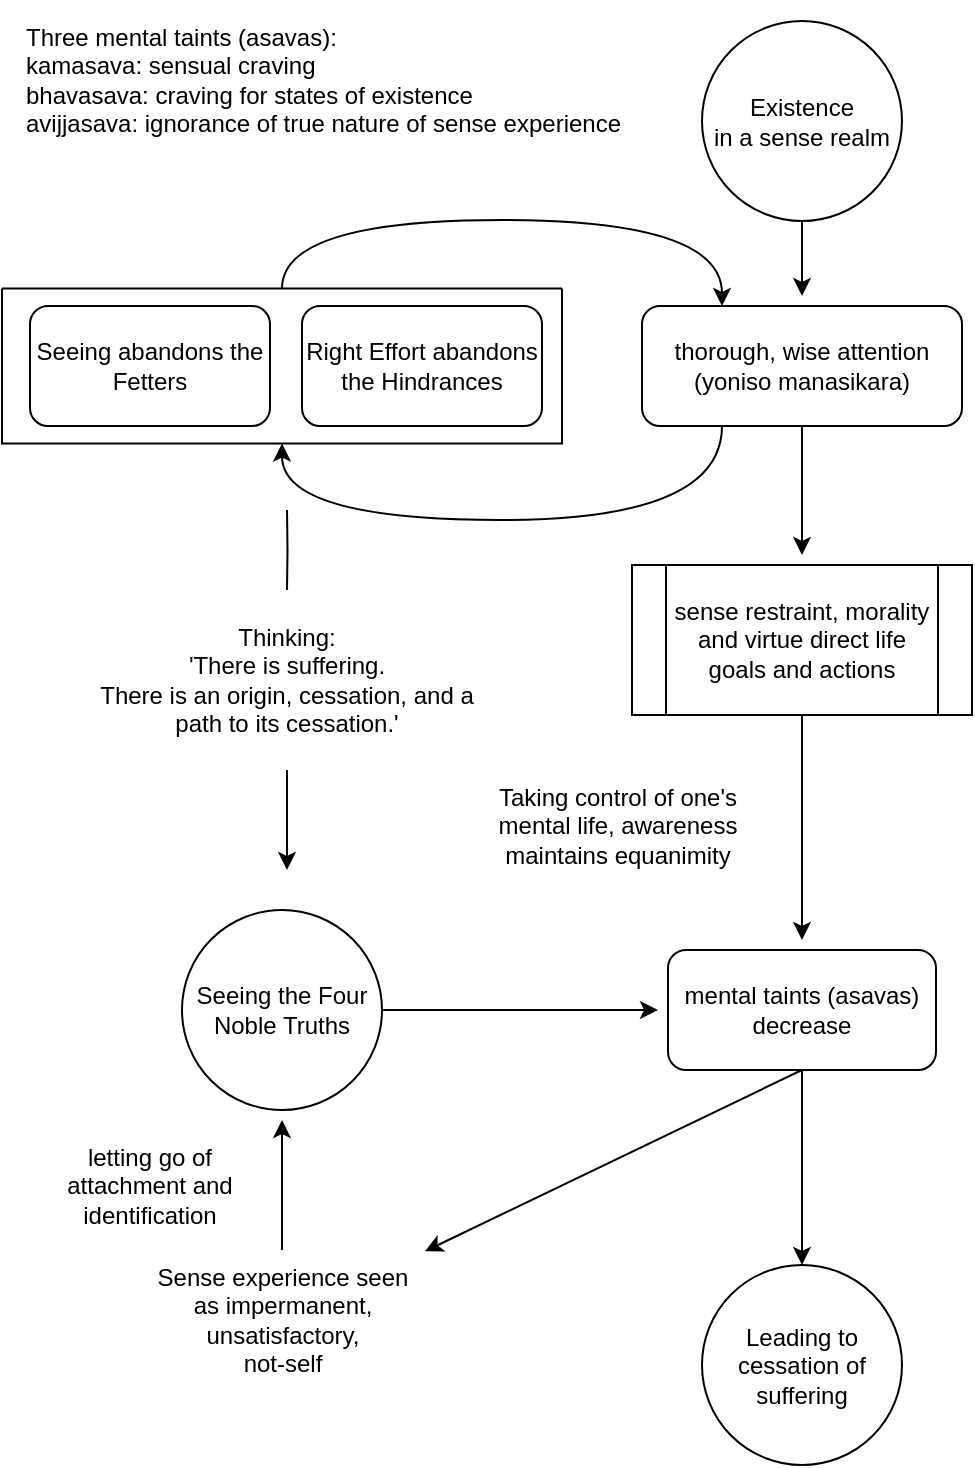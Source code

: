 <mxfile version="15.4.0" type="device"><diagram id="v9Vrka3nTFy4cIafBpXr" name="Page-1"><mxGraphModel dx="422" dy="843" grid="1" gridSize="10" guides="1" tooltips="1" connect="1" arrows="1" fold="1" page="1" pageScale="1" pageWidth="500" pageHeight="800" math="0" shadow="0"><root><mxCell id="0"/><mxCell id="1" parent="0"/><mxCell id="cCLERFbothuwqQjrgSRI-4" value="&lt;div&gt;Three mental taints (asavas):&lt;/div&gt;&lt;div&gt;kamasava: sensual craving&lt;/div&gt;&lt;div&gt;bhavasava: craving for states of existence&lt;br&gt;&lt;/div&gt;&lt;div&gt;avijjasava: ignorance of true nature of sense experience&lt;br&gt;&lt;/div&gt;" style="text;html=1;strokeColor=none;fillColor=none;align=left;verticalAlign=middle;whiteSpace=wrap;rounded=0;" parent="1" vertex="1"><mxGeometry x="1020" y="10" width="305" height="80" as="geometry"/></mxCell><mxCell id="cCLERFbothuwqQjrgSRI-48" style="edgeStyle=orthogonalEdgeStyle;curved=1;sketch=0;jumpStyle=gap;orthogonalLoop=1;jettySize=auto;html=1;exitX=0.5;exitY=1;exitDx=0;exitDy=0;startSize=6;endSize=6;sourcePerimeterSpacing=5;targetPerimeterSpacing=5;" parent="1" source="cCLERFbothuwqQjrgSRI-6" target="cCLERFbothuwqQjrgSRI-13" edge="1"><mxGeometry relative="1" as="geometry"/></mxCell><mxCell id="cCLERFbothuwqQjrgSRI-6" value="&lt;div&gt;Existence&lt;/div&gt;&lt;div&gt;in a sense realm&lt;br&gt;&lt;/div&gt;" style="ellipse;whiteSpace=wrap;html=1;aspect=fixed;" parent="1" vertex="1"><mxGeometry x="1360" y="20.5" width="100" height="100" as="geometry"/></mxCell><mxCell id="cCLERFbothuwqQjrgSRI-55" style="edgeStyle=orthogonalEdgeStyle;curved=1;sketch=0;jumpStyle=gap;orthogonalLoop=1;jettySize=auto;html=1;exitX=0.5;exitY=1;exitDx=0;exitDy=0;startSize=6;endSize=6;sourcePerimeterSpacing=5;targetPerimeterSpacing=5;" parent="1" source="cCLERFbothuwqQjrgSRI-9" target="cCLERFbothuwqQjrgSRI-15" edge="1"><mxGeometry relative="1" as="geometry"/></mxCell><mxCell id="cCLERFbothuwqQjrgSRI-9" value="sense restraint, morality and virtue direct life goals and actions&lt;div&gt;&lt;/div&gt;" style="shape=process;whiteSpace=wrap;html=1;backgroundOutline=1;" parent="1" vertex="1"><mxGeometry x="1325" y="292.5" width="170" height="75" as="geometry"/></mxCell><mxCell id="cCLERFbothuwqQjrgSRI-11" value="Leading to cessation of suffering" style="ellipse;whiteSpace=wrap;html=1;aspect=fixed;" parent="1" vertex="1"><mxGeometry x="1360" y="642.5" width="100" height="100" as="geometry"/></mxCell><mxCell id="cCLERFbothuwqQjrgSRI-54" style="edgeStyle=orthogonalEdgeStyle;curved=1;sketch=0;jumpStyle=gap;orthogonalLoop=1;jettySize=auto;html=1;exitX=0.5;exitY=1;exitDx=0;exitDy=0;startSize=6;endSize=6;sourcePerimeterSpacing=5;targetPerimeterSpacing=5;" parent="1" source="cCLERFbothuwqQjrgSRI-13" target="cCLERFbothuwqQjrgSRI-9" edge="1"><mxGeometry relative="1" as="geometry"/></mxCell><mxCell id="EtsmABxlAciAcl4j-HU7-1" style="edgeStyle=orthogonalEdgeStyle;orthogonalLoop=1;jettySize=auto;html=1;exitX=0.25;exitY=1;exitDx=0;exitDy=0;entryX=0.5;entryY=1;entryDx=0;entryDy=0;curved=1;" edge="1" parent="1" source="cCLERFbothuwqQjrgSRI-13" target="cCLERFbothuwqQjrgSRI-47"><mxGeometry relative="1" as="geometry"><Array as="points"><mxPoint x="1370" y="270"/><mxPoint x="1150" y="270"/></Array></mxGeometry></mxCell><mxCell id="cCLERFbothuwqQjrgSRI-13" value="thorough, wise attention&lt;br&gt;(yoniso manasikara)" style="rounded=1;whiteSpace=wrap;html=1;" parent="1" vertex="1"><mxGeometry x="1330" y="163" width="160" height="60" as="geometry"/></mxCell><mxCell id="cCLERFbothuwqQjrgSRI-56" style="edgeStyle=orthogonalEdgeStyle;curved=1;sketch=0;jumpStyle=gap;orthogonalLoop=1;jettySize=auto;html=1;exitX=0.5;exitY=1;exitDx=0;exitDy=0;entryX=0.5;entryY=0;entryDx=0;entryDy=0;startSize=6;endSize=6;sourcePerimeterSpacing=5;targetPerimeterSpacing=5;" parent="1" source="cCLERFbothuwqQjrgSRI-15" target="cCLERFbothuwqQjrgSRI-11" edge="1"><mxGeometry relative="1" as="geometry"/></mxCell><mxCell id="cCLERFbothuwqQjrgSRI-59" style="sketch=0;jumpStyle=gap;orthogonalLoop=1;jettySize=auto;html=1;exitX=0.5;exitY=1;exitDx=0;exitDy=0;startSize=6;endSize=6;sourcePerimeterSpacing=5;targetPerimeterSpacing=5;" parent="1" source="cCLERFbothuwqQjrgSRI-15" target="cCLERFbothuwqQjrgSRI-43" edge="1"><mxGeometry relative="1" as="geometry"/></mxCell><mxCell id="cCLERFbothuwqQjrgSRI-15" value="mental taints (asavas)&lt;br&gt;decrease" style="rounded=1;whiteSpace=wrap;html=1;" parent="1" vertex="1"><mxGeometry x="1343" y="485" width="134" height="60" as="geometry"/></mxCell><mxCell id="cCLERFbothuwqQjrgSRI-57" style="edgeStyle=orthogonalEdgeStyle;curved=1;sketch=0;jumpStyle=gap;orthogonalLoop=1;jettySize=auto;html=1;exitX=1;exitY=0.5;exitDx=0;exitDy=0;startSize=6;endSize=6;sourcePerimeterSpacing=5;targetPerimeterSpacing=5;" parent="1" source="cCLERFbothuwqQjrgSRI-35" target="cCLERFbothuwqQjrgSRI-15" edge="1"><mxGeometry relative="1" as="geometry"/></mxCell><mxCell id="cCLERFbothuwqQjrgSRI-35" value="Seeing the Four Noble Truths" style="ellipse;whiteSpace=wrap;html=1;aspect=fixed;" parent="1" vertex="1"><mxGeometry x="1100" y="465" width="100" height="100" as="geometry"/></mxCell><mxCell id="cCLERFbothuwqQjrgSRI-58" style="edgeStyle=orthogonalEdgeStyle;curved=1;sketch=0;jumpStyle=gap;orthogonalLoop=1;jettySize=auto;html=1;exitX=0.5;exitY=0;exitDx=0;exitDy=0;startSize=6;endSize=6;sourcePerimeterSpacing=5;targetPerimeterSpacing=5;" parent="1" source="cCLERFbothuwqQjrgSRI-43" target="cCLERFbothuwqQjrgSRI-35" edge="1"><mxGeometry relative="1" as="geometry"/></mxCell><mxCell id="cCLERFbothuwqQjrgSRI-43" value="Sense experience seen as impermanent,&lt;br&gt;unsatisfactory,&lt;br&gt;not-self" style="text;html=1;strokeColor=none;fillColor=none;align=center;verticalAlign=middle;whiteSpace=wrap;rounded=0;" parent="1" vertex="1"><mxGeometry x="1083.5" y="635" width="133" height="70" as="geometry"/></mxCell><mxCell id="cCLERFbothuwqQjrgSRI-45" value="Seeing abandons the Fetters" style="rounded=1;whiteSpace=wrap;html=1;" parent="1" vertex="1"><mxGeometry x="1024" y="163" width="120" height="60" as="geometry"/></mxCell><mxCell id="cCLERFbothuwqQjrgSRI-46" value="&lt;span&gt;Right Effort abandons the Hindrances&lt;/span&gt;" style="rounded=1;whiteSpace=wrap;html=1;" parent="1" vertex="1"><mxGeometry x="1160" y="163" width="120" height="60" as="geometry"/></mxCell><mxCell id="cCLERFbothuwqQjrgSRI-49" style="edgeStyle=orthogonalEdgeStyle;curved=1;sketch=0;jumpStyle=gap;orthogonalLoop=1;jettySize=auto;html=1;exitX=0.5;exitY=0;exitDx=0;exitDy=0;entryX=0.25;entryY=0;entryDx=0;entryDy=0;startSize=6;endSize=6;sourcePerimeterSpacing=5;targetPerimeterSpacing=5;" parent="1" source="cCLERFbothuwqQjrgSRI-47" target="cCLERFbothuwqQjrgSRI-13" edge="1"><mxGeometry relative="1" as="geometry"><Array as="points"><mxPoint x="1150" y="120"/><mxPoint x="1370" y="120"/></Array></mxGeometry></mxCell><mxCell id="cCLERFbothuwqQjrgSRI-47" value="" style="swimlane;startSize=0;" parent="1" vertex="1"><mxGeometry x="1010" y="154.25" width="280" height="77.5" as="geometry"/></mxCell><mxCell id="cCLERFbothuwqQjrgSRI-60" value="letting go of attachment and identification" style="text;html=1;strokeColor=none;fillColor=none;align=center;verticalAlign=middle;whiteSpace=wrap;rounded=0;" parent="1" vertex="1"><mxGeometry x="1034" y="576.25" width="100" height="52.5" as="geometry"/></mxCell><mxCell id="cCLERFbothuwqQjrgSRI-61" value="" style="curved=1;endArrow=classic;html=1;sketch=0;startSize=6;endSize=6;targetPerimeterSpacing=5;edgeStyle=orthogonalEdgeStyle;jumpStyle=gap;startArrow=none;" parent="1" source="cCLERFbothuwqQjrgSRI-62" edge="1"><mxGeometry width="50" height="50" relative="1" as="geometry"><mxPoint x="1082.5" y="265" as="sourcePoint"/><mxPoint x="1152.5" y="445" as="targetPoint"/><Array as="points"><mxPoint x="1082.5" y="325"/><mxPoint x="1152.5" y="325"/></Array></mxGeometry></mxCell><mxCell id="cCLERFbothuwqQjrgSRI-62" value="Thinking:&lt;br&gt;'There is suffering.&lt;br&gt;There is an origin, cessation, and a path to its cessation.'&lt;br&gt;&lt;div&gt;&lt;/div&gt;" style="text;html=1;strokeColor=none;fillColor=none;align=center;verticalAlign=middle;whiteSpace=wrap;rounded=0;" parent="1" vertex="1"><mxGeometry x="1055" y="305" width="195" height="90" as="geometry"/></mxCell><mxCell id="cCLERFbothuwqQjrgSRI-63" value="" style="curved=1;endArrow=none;html=1;sketch=0;startSize=6;endSize=6;sourcePerimeterSpacing=5;edgeStyle=orthogonalEdgeStyle;jumpStyle=gap;" parent="1" target="cCLERFbothuwqQjrgSRI-62" edge="1"><mxGeometry width="50" height="50" relative="1" as="geometry"><mxPoint x="1152.5" y="265" as="sourcePoint"/><mxPoint x="1222.5" y="405.0" as="targetPoint"/><Array as="points"/></mxGeometry></mxCell><mxCell id="cCLERFbothuwqQjrgSRI-64" value="Taking control of one's mental life, awareness maintains equanimity" style="text;html=1;strokeColor=none;fillColor=none;align=center;verticalAlign=middle;whiteSpace=wrap;rounded=0;" parent="1" vertex="1"><mxGeometry x="1240" y="380" width="156" height="85" as="geometry"/></mxCell></root></mxGraphModel></diagram></mxfile>